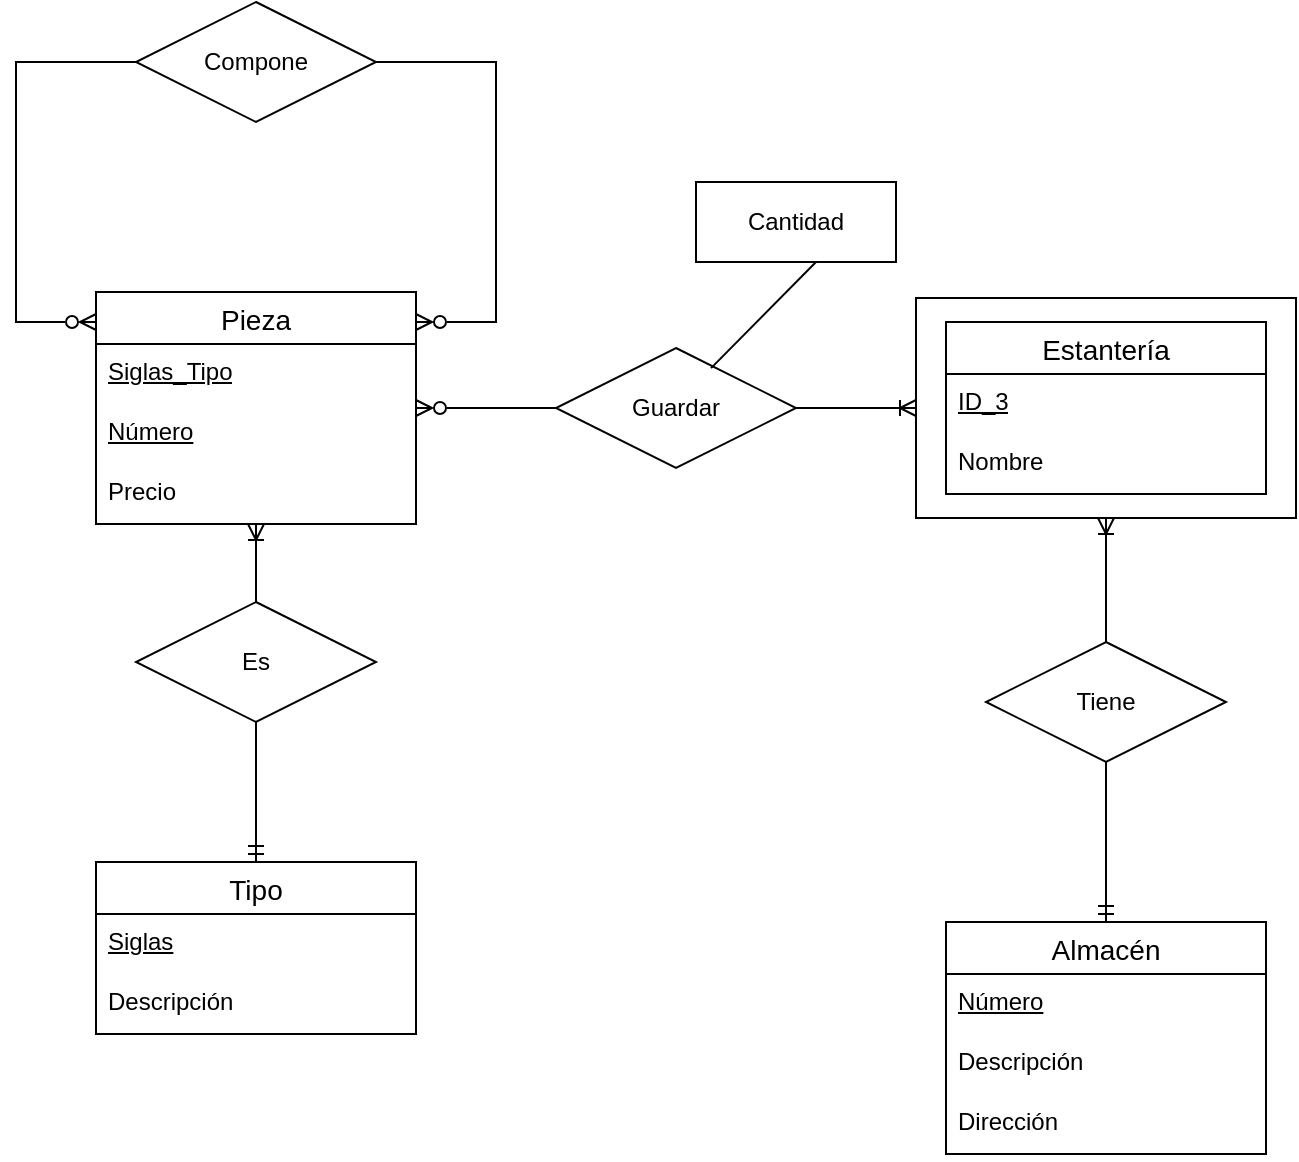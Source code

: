 <mxfile version="22.0.4" type="github">
  <diagram name="Página-1" id="MgPHbfp6EiS18CAXmIQC">
    <mxGraphModel dx="1092" dy="624" grid="1" gridSize="10" guides="1" tooltips="1" connect="1" arrows="1" fold="1" page="1" pageScale="1" pageWidth="827" pageHeight="1169" math="0" shadow="0">
      <root>
        <mxCell id="0" />
        <mxCell id="1" parent="0" />
        <mxCell id="LVwWI6R3gd06gX0ruakY-1" value="Pieza" style="swimlane;fontStyle=0;childLayout=stackLayout;horizontal=1;startSize=26;horizontalStack=0;resizeParent=1;resizeParentMax=0;resizeLast=0;collapsible=1;marginBottom=0;align=center;fontSize=14;" vertex="1" parent="1">
          <mxGeometry x="140" y="235" width="160" height="116" as="geometry" />
        </mxCell>
        <mxCell id="LVwWI6R3gd06gX0ruakY-2" value="&lt;div&gt;&lt;u&gt;Siglas_Tipo&lt;/u&gt;&lt;/div&gt;&lt;div&gt;&lt;u&gt;&lt;br&gt;&lt;/u&gt;&lt;/div&gt;" style="text;strokeColor=none;fillColor=none;spacingLeft=4;spacingRight=4;overflow=hidden;rotatable=0;points=[[0,0.5],[1,0.5]];portConstraint=eastwest;fontSize=12;whiteSpace=wrap;html=1;" vertex="1" parent="LVwWI6R3gd06gX0ruakY-1">
          <mxGeometry y="26" width="160" height="30" as="geometry" />
        </mxCell>
        <mxCell id="LVwWI6R3gd06gX0ruakY-3" value="&lt;u&gt;Número&lt;/u&gt;" style="text;strokeColor=none;fillColor=none;spacingLeft=4;spacingRight=4;overflow=hidden;rotatable=0;points=[[0,0.5],[1,0.5]];portConstraint=eastwest;fontSize=12;whiteSpace=wrap;html=1;" vertex="1" parent="LVwWI6R3gd06gX0ruakY-1">
          <mxGeometry y="56" width="160" height="30" as="geometry" />
        </mxCell>
        <mxCell id="LVwWI6R3gd06gX0ruakY-4" value="Precio" style="text;strokeColor=none;fillColor=none;spacingLeft=4;spacingRight=4;overflow=hidden;rotatable=0;points=[[0,0.5],[1,0.5]];portConstraint=eastwest;fontSize=12;whiteSpace=wrap;html=1;" vertex="1" parent="LVwWI6R3gd06gX0ruakY-1">
          <mxGeometry y="86" width="160" height="30" as="geometry" />
        </mxCell>
        <mxCell id="LVwWI6R3gd06gX0ruakY-5" value="Almacén" style="swimlane;fontStyle=0;childLayout=stackLayout;horizontal=1;startSize=26;horizontalStack=0;resizeParent=1;resizeParentMax=0;resizeLast=0;collapsible=1;marginBottom=0;align=center;fontSize=14;" vertex="1" parent="1">
          <mxGeometry x="565" y="550" width="160" height="116" as="geometry" />
        </mxCell>
        <mxCell id="LVwWI6R3gd06gX0ruakY-6" value="&lt;u&gt;Número&lt;/u&gt;" style="text;strokeColor=none;fillColor=none;spacingLeft=4;spacingRight=4;overflow=hidden;rotatable=0;points=[[0,0.5],[1,0.5]];portConstraint=eastwest;fontSize=12;whiteSpace=wrap;html=1;" vertex="1" parent="LVwWI6R3gd06gX0ruakY-5">
          <mxGeometry y="26" width="160" height="30" as="geometry" />
        </mxCell>
        <mxCell id="LVwWI6R3gd06gX0ruakY-7" value="Descripción" style="text;strokeColor=none;fillColor=none;spacingLeft=4;spacingRight=4;overflow=hidden;rotatable=0;points=[[0,0.5],[1,0.5]];portConstraint=eastwest;fontSize=12;whiteSpace=wrap;html=1;" vertex="1" parent="LVwWI6R3gd06gX0ruakY-5">
          <mxGeometry y="56" width="160" height="30" as="geometry" />
        </mxCell>
        <mxCell id="LVwWI6R3gd06gX0ruakY-8" value="Dirección" style="text;strokeColor=none;fillColor=none;spacingLeft=4;spacingRight=4;overflow=hidden;rotatable=0;points=[[0,0.5],[1,0.5]];portConstraint=eastwest;fontSize=12;whiteSpace=wrap;html=1;" vertex="1" parent="LVwWI6R3gd06gX0ruakY-5">
          <mxGeometry y="86" width="160" height="30" as="geometry" />
        </mxCell>
        <mxCell id="LVwWI6R3gd06gX0ruakY-9" value="" style="whiteSpace=wrap;html=1;align=center;" vertex="1" parent="1">
          <mxGeometry x="550" y="238" width="190" height="110" as="geometry" />
        </mxCell>
        <mxCell id="LVwWI6R3gd06gX0ruakY-10" value="Estantería" style="swimlane;fontStyle=0;childLayout=stackLayout;horizontal=1;startSize=26;horizontalStack=0;resizeParent=1;resizeParentMax=0;resizeLast=0;collapsible=1;marginBottom=0;align=center;fontSize=14;" vertex="1" parent="1">
          <mxGeometry x="565" y="250" width="160" height="86" as="geometry" />
        </mxCell>
        <mxCell id="LVwWI6R3gd06gX0ruakY-11" value="&lt;u&gt;ID_3&lt;/u&gt;" style="text;strokeColor=none;fillColor=none;spacingLeft=4;spacingRight=4;overflow=hidden;rotatable=0;points=[[0,0.5],[1,0.5]];portConstraint=eastwest;fontSize=12;whiteSpace=wrap;html=1;" vertex="1" parent="LVwWI6R3gd06gX0ruakY-10">
          <mxGeometry y="26" width="160" height="30" as="geometry" />
        </mxCell>
        <mxCell id="LVwWI6R3gd06gX0ruakY-12" value="Nombre" style="text;strokeColor=none;fillColor=none;spacingLeft=4;spacingRight=4;overflow=hidden;rotatable=0;points=[[0,0.5],[1,0.5]];portConstraint=eastwest;fontSize=12;whiteSpace=wrap;html=1;" vertex="1" parent="LVwWI6R3gd06gX0ruakY-10">
          <mxGeometry y="56" width="160" height="30" as="geometry" />
        </mxCell>
        <mxCell id="LVwWI6R3gd06gX0ruakY-13" value="Tipo" style="swimlane;fontStyle=0;childLayout=stackLayout;horizontal=1;startSize=26;horizontalStack=0;resizeParent=1;resizeParentMax=0;resizeLast=0;collapsible=1;marginBottom=0;align=center;fontSize=14;" vertex="1" parent="1">
          <mxGeometry x="140" y="520" width="160" height="86" as="geometry" />
        </mxCell>
        <mxCell id="LVwWI6R3gd06gX0ruakY-14" value="&lt;u&gt;Siglas&lt;/u&gt;" style="text;strokeColor=none;fillColor=none;spacingLeft=4;spacingRight=4;overflow=hidden;rotatable=0;points=[[0,0.5],[1,0.5]];portConstraint=eastwest;fontSize=12;whiteSpace=wrap;html=1;" vertex="1" parent="LVwWI6R3gd06gX0ruakY-13">
          <mxGeometry y="26" width="160" height="30" as="geometry" />
        </mxCell>
        <mxCell id="LVwWI6R3gd06gX0ruakY-15" value="Descripción" style="text;strokeColor=none;fillColor=none;spacingLeft=4;spacingRight=4;overflow=hidden;rotatable=0;points=[[0,0.5],[1,0.5]];portConstraint=eastwest;fontSize=12;whiteSpace=wrap;html=1;" vertex="1" parent="LVwWI6R3gd06gX0ruakY-13">
          <mxGeometry y="56" width="160" height="30" as="geometry" />
        </mxCell>
        <mxCell id="LVwWI6R3gd06gX0ruakY-16" style="edgeStyle=orthogonalEdgeStyle;rounded=0;orthogonalLoop=1;jettySize=auto;html=1;exitX=0;exitY=0.5;exitDx=0;exitDy=0;endArrow=ERzeroToMany;endFill=0;" edge="1" parent="1" source="LVwWI6R3gd06gX0ruakY-18">
          <mxGeometry relative="1" as="geometry">
            <mxPoint x="140" y="250" as="targetPoint" />
            <Array as="points">
              <mxPoint x="100" y="120" />
              <mxPoint x="100" y="250" />
            </Array>
          </mxGeometry>
        </mxCell>
        <mxCell id="LVwWI6R3gd06gX0ruakY-17" style="edgeStyle=orthogonalEdgeStyle;rounded=0;orthogonalLoop=1;jettySize=auto;html=1;exitX=1;exitY=0.5;exitDx=0;exitDy=0;endArrow=ERzeroToMany;endFill=0;" edge="1" parent="1" source="LVwWI6R3gd06gX0ruakY-18">
          <mxGeometry relative="1" as="geometry">
            <mxPoint x="300" y="250" as="targetPoint" />
            <Array as="points">
              <mxPoint x="340" y="120" />
              <mxPoint x="340" y="250" />
            </Array>
          </mxGeometry>
        </mxCell>
        <mxCell id="LVwWI6R3gd06gX0ruakY-18" value="Compone" style="shape=rhombus;perimeter=rhombusPerimeter;whiteSpace=wrap;html=1;align=center;" vertex="1" parent="1">
          <mxGeometry x="160" y="90" width="120" height="60" as="geometry" />
        </mxCell>
        <mxCell id="LVwWI6R3gd06gX0ruakY-19" style="edgeStyle=orthogonalEdgeStyle;rounded=0;orthogonalLoop=1;jettySize=auto;html=1;exitX=0.5;exitY=0;exitDx=0;exitDy=0;entryX=0.5;entryY=1;entryDx=0;entryDy=0;endArrow=ERoneToMany;endFill=0;" edge="1" parent="1" source="LVwWI6R3gd06gX0ruakY-21" target="LVwWI6R3gd06gX0ruakY-9">
          <mxGeometry relative="1" as="geometry" />
        </mxCell>
        <mxCell id="LVwWI6R3gd06gX0ruakY-20" style="edgeStyle=orthogonalEdgeStyle;rounded=0;orthogonalLoop=1;jettySize=auto;html=1;exitX=0.5;exitY=1;exitDx=0;exitDy=0;endArrow=ERmandOne;endFill=0;" edge="1" parent="1" source="LVwWI6R3gd06gX0ruakY-21" target="LVwWI6R3gd06gX0ruakY-5">
          <mxGeometry relative="1" as="geometry" />
        </mxCell>
        <mxCell id="LVwWI6R3gd06gX0ruakY-21" value="Tiene" style="shape=rhombus;perimeter=rhombusPerimeter;whiteSpace=wrap;html=1;align=center;" vertex="1" parent="1">
          <mxGeometry x="585" y="410" width="120" height="60" as="geometry" />
        </mxCell>
        <mxCell id="LVwWI6R3gd06gX0ruakY-22" style="edgeStyle=orthogonalEdgeStyle;rounded=0;orthogonalLoop=1;jettySize=auto;html=1;exitX=0;exitY=0.5;exitDx=0;exitDy=0;endArrow=ERzeroToMany;endFill=0;" edge="1" parent="1" source="LVwWI6R3gd06gX0ruakY-24" target="LVwWI6R3gd06gX0ruakY-1">
          <mxGeometry relative="1" as="geometry" />
        </mxCell>
        <mxCell id="LVwWI6R3gd06gX0ruakY-23" style="edgeStyle=orthogonalEdgeStyle;rounded=0;orthogonalLoop=1;jettySize=auto;html=1;exitX=1;exitY=0.5;exitDx=0;exitDy=0;entryX=0;entryY=0.5;entryDx=0;entryDy=0;endArrow=ERoneToMany;endFill=0;" edge="1" parent="1" source="LVwWI6R3gd06gX0ruakY-24" target="LVwWI6R3gd06gX0ruakY-9">
          <mxGeometry relative="1" as="geometry" />
        </mxCell>
        <mxCell id="LVwWI6R3gd06gX0ruakY-24" value="Guardar" style="shape=rhombus;perimeter=rhombusPerimeter;whiteSpace=wrap;html=1;align=center;" vertex="1" parent="1">
          <mxGeometry x="370" y="263" width="120" height="60" as="geometry" />
        </mxCell>
        <mxCell id="LVwWI6R3gd06gX0ruakY-25" style="edgeStyle=orthogonalEdgeStyle;rounded=0;orthogonalLoop=1;jettySize=auto;html=1;exitX=0.5;exitY=0;exitDx=0;exitDy=0;endArrow=ERoneToMany;endFill=0;" edge="1" parent="1" source="LVwWI6R3gd06gX0ruakY-27" target="LVwWI6R3gd06gX0ruakY-1">
          <mxGeometry relative="1" as="geometry" />
        </mxCell>
        <mxCell id="LVwWI6R3gd06gX0ruakY-26" style="edgeStyle=orthogonalEdgeStyle;rounded=0;orthogonalLoop=1;jettySize=auto;html=1;exitX=0.5;exitY=1;exitDx=0;exitDy=0;endArrow=ERmandOne;endFill=0;" edge="1" parent="1" source="LVwWI6R3gd06gX0ruakY-27" target="LVwWI6R3gd06gX0ruakY-13">
          <mxGeometry relative="1" as="geometry" />
        </mxCell>
        <mxCell id="LVwWI6R3gd06gX0ruakY-27" value="Es" style="shape=rhombus;perimeter=rhombusPerimeter;whiteSpace=wrap;html=1;align=center;" vertex="1" parent="1">
          <mxGeometry x="160" y="390" width="120" height="60" as="geometry" />
        </mxCell>
        <mxCell id="LVwWI6R3gd06gX0ruakY-28" value="Cantidad" style="whiteSpace=wrap;html=1;align=center;" vertex="1" parent="1">
          <mxGeometry x="440" y="180" width="100" height="40" as="geometry" />
        </mxCell>
        <mxCell id="LVwWI6R3gd06gX0ruakY-29" value="" style="endArrow=none;html=1;rounded=0;exitX=0.646;exitY=0.168;exitDx=0;exitDy=0;exitPerimeter=0;" edge="1" parent="1" source="LVwWI6R3gd06gX0ruakY-24">
          <mxGeometry width="50" height="50" relative="1" as="geometry">
            <mxPoint x="450" y="270" as="sourcePoint" />
            <mxPoint x="500" y="220" as="targetPoint" />
          </mxGeometry>
        </mxCell>
      </root>
    </mxGraphModel>
  </diagram>
</mxfile>
